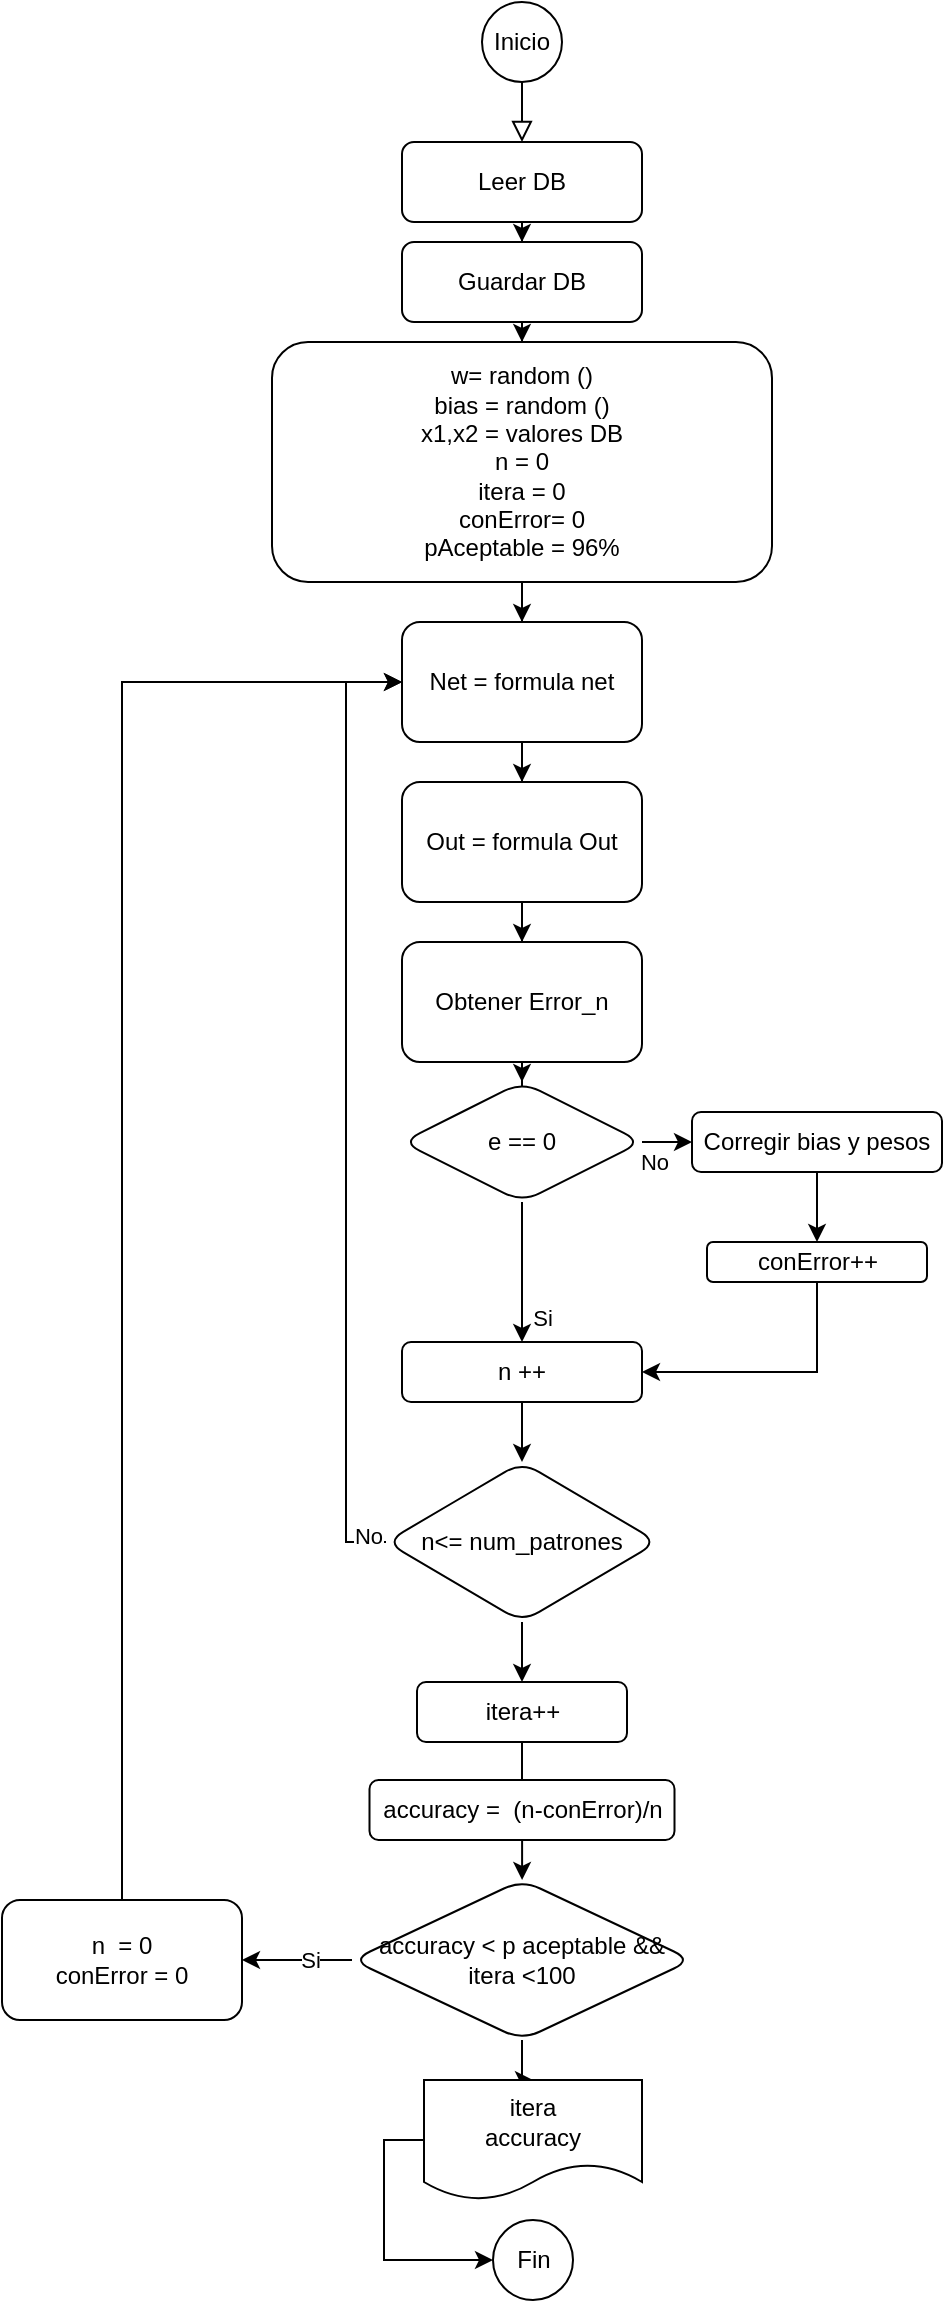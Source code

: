 <mxfile version="22.0.8" type="github">
  <diagram id="C5RBs43oDa-KdzZeNtuy" name="Page-1">
    <mxGraphModel dx="1209" dy="583" grid="1" gridSize="10" guides="1" tooltips="1" connect="1" arrows="1" fold="1" page="1" pageScale="1" pageWidth="827" pageHeight="1169" math="0" shadow="0">
      <root>
        <mxCell id="WIyWlLk6GJQsqaUBKTNV-0" />
        <mxCell id="WIyWlLk6GJQsqaUBKTNV-1" parent="WIyWlLk6GJQsqaUBKTNV-0" />
        <mxCell id="WIyWlLk6GJQsqaUBKTNV-2" value="" style="rounded=0;html=1;jettySize=auto;orthogonalLoop=1;fontSize=11;endArrow=block;endFill=0;endSize=8;strokeWidth=1;shadow=0;labelBackgroundColor=none;edgeStyle=orthogonalEdgeStyle;" parent="WIyWlLk6GJQsqaUBKTNV-1" source="aQLnE09ZSkkCIFIolBy8-0" target="WIyWlLk6GJQsqaUBKTNV-7" edge="1">
          <mxGeometry relative="1" as="geometry">
            <mxPoint x="439" y="60" as="sourcePoint" />
            <mxPoint x="439" y="90" as="targetPoint" />
          </mxGeometry>
        </mxCell>
        <mxCell id="aQLnE09ZSkkCIFIolBy8-4" style="edgeStyle=orthogonalEdgeStyle;rounded=0;orthogonalLoop=1;jettySize=auto;html=1;" parent="WIyWlLk6GJQsqaUBKTNV-1" source="WIyWlLk6GJQsqaUBKTNV-7" target="aQLnE09ZSkkCIFIolBy8-5" edge="1">
          <mxGeometry relative="1" as="geometry">
            <mxPoint x="449" y="160" as="targetPoint" />
          </mxGeometry>
        </mxCell>
        <mxCell id="WIyWlLk6GJQsqaUBKTNV-7" value="Leer DB" style="rounded=1;whiteSpace=wrap;html=1;fontSize=12;glass=0;strokeWidth=1;shadow=0;" parent="WIyWlLk6GJQsqaUBKTNV-1" vertex="1">
          <mxGeometry x="379" y="90" width="120" height="40" as="geometry" />
        </mxCell>
        <mxCell id="aQLnE09ZSkkCIFIolBy8-0" value="Inicio" style="ellipse;whiteSpace=wrap;html=1;aspect=fixed;" parent="WIyWlLk6GJQsqaUBKTNV-1" vertex="1">
          <mxGeometry x="419" y="20" width="40" height="40" as="geometry" />
        </mxCell>
        <mxCell id="aQLnE09ZSkkCIFIolBy8-7" style="edgeStyle=orthogonalEdgeStyle;rounded=0;orthogonalLoop=1;jettySize=auto;html=1;" parent="WIyWlLk6GJQsqaUBKTNV-1" source="aQLnE09ZSkkCIFIolBy8-5" target="aQLnE09ZSkkCIFIolBy8-6" edge="1">
          <mxGeometry relative="1" as="geometry" />
        </mxCell>
        <mxCell id="aQLnE09ZSkkCIFIolBy8-5" value="Guardar DB" style="rounded=1;whiteSpace=wrap;html=1;" parent="WIyWlLk6GJQsqaUBKTNV-1" vertex="1">
          <mxGeometry x="379" y="140" width="120" height="40" as="geometry" />
        </mxCell>
        <mxCell id="aQLnE09ZSkkCIFIolBy8-10" value="" style="edgeStyle=orthogonalEdgeStyle;rounded=0;orthogonalLoop=1;jettySize=auto;html=1;" parent="WIyWlLk6GJQsqaUBKTNV-1" source="aQLnE09ZSkkCIFIolBy8-6" target="aQLnE09ZSkkCIFIolBy8-9" edge="1">
          <mxGeometry relative="1" as="geometry" />
        </mxCell>
        <mxCell id="aQLnE09ZSkkCIFIolBy8-6" value="w= random ()&lt;br&gt;bias = random ()&lt;br&gt;x1,x2 = valores DB&lt;br&gt;n = 0&lt;br&gt;itera = 0&lt;br&gt;conError= 0&lt;br&gt;pAceptable = 96%" style="rounded=1;whiteSpace=wrap;html=1;" parent="WIyWlLk6GJQsqaUBKTNV-1" vertex="1">
          <mxGeometry x="314" y="190" width="250" height="120" as="geometry" />
        </mxCell>
        <mxCell id="aQLnE09ZSkkCIFIolBy8-12" value="" style="edgeStyle=orthogonalEdgeStyle;rounded=0;orthogonalLoop=1;jettySize=auto;html=1;" parent="WIyWlLk6GJQsqaUBKTNV-1" source="aQLnE09ZSkkCIFIolBy8-9" target="aQLnE09ZSkkCIFIolBy8-11" edge="1">
          <mxGeometry relative="1" as="geometry" />
        </mxCell>
        <mxCell id="aQLnE09ZSkkCIFIolBy8-9" value="Net = formula net" style="whiteSpace=wrap;html=1;rounded=1;" parent="WIyWlLk6GJQsqaUBKTNV-1" vertex="1">
          <mxGeometry x="379" y="330" width="120" height="60" as="geometry" />
        </mxCell>
        <mxCell id="aQLnE09ZSkkCIFIolBy8-14" value="" style="edgeStyle=orthogonalEdgeStyle;rounded=0;orthogonalLoop=1;jettySize=auto;html=1;" parent="WIyWlLk6GJQsqaUBKTNV-1" source="aQLnE09ZSkkCIFIolBy8-11" target="aQLnE09ZSkkCIFIolBy8-13" edge="1">
          <mxGeometry relative="1" as="geometry" />
        </mxCell>
        <mxCell id="aQLnE09ZSkkCIFIolBy8-11" value="Out = formula Out" style="whiteSpace=wrap;html=1;rounded=1;" parent="WIyWlLk6GJQsqaUBKTNV-1" vertex="1">
          <mxGeometry x="379" y="410" width="120" height="60" as="geometry" />
        </mxCell>
        <mxCell id="maJuUDjPIXqnz5pIRUZ--1" value="" style="edgeStyle=orthogonalEdgeStyle;rounded=0;orthogonalLoop=1;jettySize=auto;html=1;" edge="1" parent="WIyWlLk6GJQsqaUBKTNV-1" source="aQLnE09ZSkkCIFIolBy8-13" target="maJuUDjPIXqnz5pIRUZ--0">
          <mxGeometry relative="1" as="geometry" />
        </mxCell>
        <mxCell id="aQLnE09ZSkkCIFIolBy8-13" value="Obtener Error_n" style="whiteSpace=wrap;html=1;rounded=1;" parent="WIyWlLk6GJQsqaUBKTNV-1" vertex="1">
          <mxGeometry x="379" y="490" width="120" height="60" as="geometry" />
        </mxCell>
        <mxCell id="maJuUDjPIXqnz5pIRUZ--3" value="" style="edgeStyle=orthogonalEdgeStyle;rounded=0;orthogonalLoop=1;jettySize=auto;html=1;" edge="1" parent="WIyWlLk6GJQsqaUBKTNV-1" source="maJuUDjPIXqnz5pIRUZ--0" target="maJuUDjPIXqnz5pIRUZ--2">
          <mxGeometry relative="1" as="geometry" />
        </mxCell>
        <mxCell id="maJuUDjPIXqnz5pIRUZ--14" value="Si" style="edgeLabel;html=1;align=center;verticalAlign=middle;resizable=0;points=[];" vertex="1" connectable="0" parent="maJuUDjPIXqnz5pIRUZ--3">
          <mxGeometry x="0.567" y="2" relative="1" as="geometry">
            <mxPoint x="8" y="3" as="offset" />
          </mxGeometry>
        </mxCell>
        <mxCell id="maJuUDjPIXqnz5pIRUZ--8" value="" style="edgeStyle=orthogonalEdgeStyle;rounded=0;orthogonalLoop=1;jettySize=auto;html=1;" edge="1" parent="WIyWlLk6GJQsqaUBKTNV-1" source="maJuUDjPIXqnz5pIRUZ--0" target="maJuUDjPIXqnz5pIRUZ--7">
          <mxGeometry relative="1" as="geometry" />
        </mxCell>
        <mxCell id="maJuUDjPIXqnz5pIRUZ--13" value="No" style="edgeLabel;html=1;align=center;verticalAlign=middle;resizable=0;points=[];" vertex="1" connectable="0" parent="maJuUDjPIXqnz5pIRUZ--8">
          <mxGeometry x="-0.76" y="1" relative="1" as="geometry">
            <mxPoint x="-1" y="11" as="offset" />
          </mxGeometry>
        </mxCell>
        <mxCell id="maJuUDjPIXqnz5pIRUZ--0" value="e == 0" style="rhombus;whiteSpace=wrap;html=1;rounded=1;" vertex="1" parent="WIyWlLk6GJQsqaUBKTNV-1">
          <mxGeometry x="379" y="560" width="120" height="60" as="geometry" />
        </mxCell>
        <mxCell id="maJuUDjPIXqnz5pIRUZ--5" value="" style="edgeStyle=orthogonalEdgeStyle;rounded=0;orthogonalLoop=1;jettySize=auto;html=1;" edge="1" parent="WIyWlLk6GJQsqaUBKTNV-1" source="maJuUDjPIXqnz5pIRUZ--2" target="maJuUDjPIXqnz5pIRUZ--4">
          <mxGeometry relative="1" as="geometry" />
        </mxCell>
        <mxCell id="maJuUDjPIXqnz5pIRUZ--2" value="n ++" style="whiteSpace=wrap;html=1;rounded=1;" vertex="1" parent="WIyWlLk6GJQsqaUBKTNV-1">
          <mxGeometry x="379" y="690" width="120" height="30" as="geometry" />
        </mxCell>
        <mxCell id="maJuUDjPIXqnz5pIRUZ--6" style="edgeStyle=orthogonalEdgeStyle;rounded=0;orthogonalLoop=1;jettySize=auto;html=1;exitX=0;exitY=0.5;exitDx=0;exitDy=0;entryX=0;entryY=0.5;entryDx=0;entryDy=0;" edge="1" parent="WIyWlLk6GJQsqaUBKTNV-1" source="maJuUDjPIXqnz5pIRUZ--4" target="aQLnE09ZSkkCIFIolBy8-9">
          <mxGeometry relative="1" as="geometry" />
        </mxCell>
        <mxCell id="maJuUDjPIXqnz5pIRUZ--15" value="No" style="edgeLabel;html=1;align=center;verticalAlign=middle;resizable=0;points=[];" vertex="1" connectable="0" parent="maJuUDjPIXqnz5pIRUZ--6">
          <mxGeometry x="-0.962" y="-3" relative="1" as="geometry">
            <mxPoint as="offset" />
          </mxGeometry>
        </mxCell>
        <mxCell id="maJuUDjPIXqnz5pIRUZ--17" value="" style="edgeStyle=orthogonalEdgeStyle;rounded=0;orthogonalLoop=1;jettySize=auto;html=1;" edge="1" parent="WIyWlLk6GJQsqaUBKTNV-1" source="maJuUDjPIXqnz5pIRUZ--4" target="maJuUDjPIXqnz5pIRUZ--16">
          <mxGeometry relative="1" as="geometry" />
        </mxCell>
        <mxCell id="maJuUDjPIXqnz5pIRUZ--4" value="n&amp;lt;= num_patrones" style="rhombus;whiteSpace=wrap;html=1;rounded=1;" vertex="1" parent="WIyWlLk6GJQsqaUBKTNV-1">
          <mxGeometry x="371" y="750" width="136" height="80" as="geometry" />
        </mxCell>
        <mxCell id="maJuUDjPIXqnz5pIRUZ--10" value="" style="edgeStyle=orthogonalEdgeStyle;rounded=0;orthogonalLoop=1;jettySize=auto;html=1;" edge="1" parent="WIyWlLk6GJQsqaUBKTNV-1" source="maJuUDjPIXqnz5pIRUZ--7" target="maJuUDjPIXqnz5pIRUZ--9">
          <mxGeometry relative="1" as="geometry" />
        </mxCell>
        <mxCell id="maJuUDjPIXqnz5pIRUZ--7" value="Corregir bias y pesos" style="whiteSpace=wrap;html=1;rounded=1;" vertex="1" parent="WIyWlLk6GJQsqaUBKTNV-1">
          <mxGeometry x="524" y="575" width="125" height="30" as="geometry" />
        </mxCell>
        <mxCell id="maJuUDjPIXqnz5pIRUZ--11" style="edgeStyle=orthogonalEdgeStyle;rounded=0;orthogonalLoop=1;jettySize=auto;html=1;exitX=0.5;exitY=1;exitDx=0;exitDy=0;entryX=1;entryY=0.5;entryDx=0;entryDy=0;" edge="1" parent="WIyWlLk6GJQsqaUBKTNV-1" source="maJuUDjPIXqnz5pIRUZ--9" target="maJuUDjPIXqnz5pIRUZ--2">
          <mxGeometry relative="1" as="geometry" />
        </mxCell>
        <mxCell id="maJuUDjPIXqnz5pIRUZ--9" value="conError++" style="whiteSpace=wrap;html=1;rounded=1;" vertex="1" parent="WIyWlLk6GJQsqaUBKTNV-1">
          <mxGeometry x="531.5" y="640" width="110" height="20" as="geometry" />
        </mxCell>
        <mxCell id="maJuUDjPIXqnz5pIRUZ--19" value="" style="edgeStyle=orthogonalEdgeStyle;rounded=0;orthogonalLoop=1;jettySize=auto;html=1;" edge="1" parent="WIyWlLk6GJQsqaUBKTNV-1" source="maJuUDjPIXqnz5pIRUZ--16" target="maJuUDjPIXqnz5pIRUZ--18">
          <mxGeometry relative="1" as="geometry" />
        </mxCell>
        <mxCell id="maJuUDjPIXqnz5pIRUZ--16" value="itera++" style="whiteSpace=wrap;html=1;rounded=1;" vertex="1" parent="WIyWlLk6GJQsqaUBKTNV-1">
          <mxGeometry x="386.5" y="860" width="105" height="30" as="geometry" />
        </mxCell>
        <mxCell id="maJuUDjPIXqnz5pIRUZ--21" value="" style="edgeStyle=orthogonalEdgeStyle;rounded=0;orthogonalLoop=1;jettySize=auto;html=1;" edge="1" parent="WIyWlLk6GJQsqaUBKTNV-1" source="maJuUDjPIXqnz5pIRUZ--18" target="maJuUDjPIXqnz5pIRUZ--20">
          <mxGeometry relative="1" as="geometry" />
        </mxCell>
        <mxCell id="maJuUDjPIXqnz5pIRUZ--18" value="accuracy =&amp;nbsp; (n-conError)/n" style="whiteSpace=wrap;html=1;rounded=1;" vertex="1" parent="WIyWlLk6GJQsqaUBKTNV-1">
          <mxGeometry x="362.75" y="909" width="152.5" height="30" as="geometry" />
        </mxCell>
        <mxCell id="maJuUDjPIXqnz5pIRUZ--24" value="" style="edgeStyle=orthogonalEdgeStyle;rounded=0;orthogonalLoop=1;jettySize=auto;html=1;" edge="1" parent="WIyWlLk6GJQsqaUBKTNV-1" source="maJuUDjPIXqnz5pIRUZ--20" target="maJuUDjPIXqnz5pIRUZ--23">
          <mxGeometry relative="1" as="geometry" />
        </mxCell>
        <mxCell id="maJuUDjPIXqnz5pIRUZ--26" value="Si" style="edgeLabel;html=1;align=center;verticalAlign=middle;resizable=0;points=[];" vertex="1" connectable="0" parent="maJuUDjPIXqnz5pIRUZ--24">
          <mxGeometry x="-0.176" y="-1" relative="1" as="geometry">
            <mxPoint x="1" y="1" as="offset" />
          </mxGeometry>
        </mxCell>
        <mxCell id="maJuUDjPIXqnz5pIRUZ--29" style="edgeStyle=orthogonalEdgeStyle;rounded=0;orthogonalLoop=1;jettySize=auto;html=1;exitX=0.5;exitY=1;exitDx=0;exitDy=0;" edge="1" parent="WIyWlLk6GJQsqaUBKTNV-1" source="maJuUDjPIXqnz5pIRUZ--20" target="maJuUDjPIXqnz5pIRUZ--30">
          <mxGeometry relative="1" as="geometry">
            <mxPoint x="439" y="1059" as="targetPoint" />
          </mxGeometry>
        </mxCell>
        <mxCell id="maJuUDjPIXqnz5pIRUZ--20" value="accuracy &amp;lt; p aceptable &amp;amp;&amp;amp; itera &amp;lt;100" style="rhombus;whiteSpace=wrap;html=1;rounded=1;" vertex="1" parent="WIyWlLk6GJQsqaUBKTNV-1">
          <mxGeometry x="354" y="959" width="170" height="80" as="geometry" />
        </mxCell>
        <mxCell id="maJuUDjPIXqnz5pIRUZ--25" style="edgeStyle=orthogonalEdgeStyle;rounded=0;orthogonalLoop=1;jettySize=auto;html=1;exitX=0.5;exitY=0;exitDx=0;exitDy=0;entryX=0;entryY=0.5;entryDx=0;entryDy=0;" edge="1" parent="WIyWlLk6GJQsqaUBKTNV-1" source="maJuUDjPIXqnz5pIRUZ--23" target="aQLnE09ZSkkCIFIolBy8-9">
          <mxGeometry relative="1" as="geometry" />
        </mxCell>
        <mxCell id="maJuUDjPIXqnz5pIRUZ--23" value="n&amp;nbsp; = 0&lt;br&gt;conError = 0" style="whiteSpace=wrap;html=1;rounded=1;" vertex="1" parent="WIyWlLk6GJQsqaUBKTNV-1">
          <mxGeometry x="179" y="969" width="120" height="60" as="geometry" />
        </mxCell>
        <mxCell id="maJuUDjPIXqnz5pIRUZ--32" style="edgeStyle=orthogonalEdgeStyle;rounded=0;orthogonalLoop=1;jettySize=auto;html=1;exitX=0;exitY=0.5;exitDx=0;exitDy=0;entryX=0;entryY=0.5;entryDx=0;entryDy=0;" edge="1" parent="WIyWlLk6GJQsqaUBKTNV-1" source="maJuUDjPIXqnz5pIRUZ--30" target="maJuUDjPIXqnz5pIRUZ--31">
          <mxGeometry relative="1" as="geometry" />
        </mxCell>
        <mxCell id="maJuUDjPIXqnz5pIRUZ--30" value="itera&lt;br&gt;accuracy" style="shape=document;whiteSpace=wrap;html=1;boundedLbl=1;" vertex="1" parent="WIyWlLk6GJQsqaUBKTNV-1">
          <mxGeometry x="390" y="1059" width="109" height="60" as="geometry" />
        </mxCell>
        <mxCell id="maJuUDjPIXqnz5pIRUZ--31" value="Fin" style="ellipse;whiteSpace=wrap;html=1;aspect=fixed;" vertex="1" parent="WIyWlLk6GJQsqaUBKTNV-1">
          <mxGeometry x="424.5" y="1129" width="40" height="40" as="geometry" />
        </mxCell>
      </root>
    </mxGraphModel>
  </diagram>
</mxfile>
